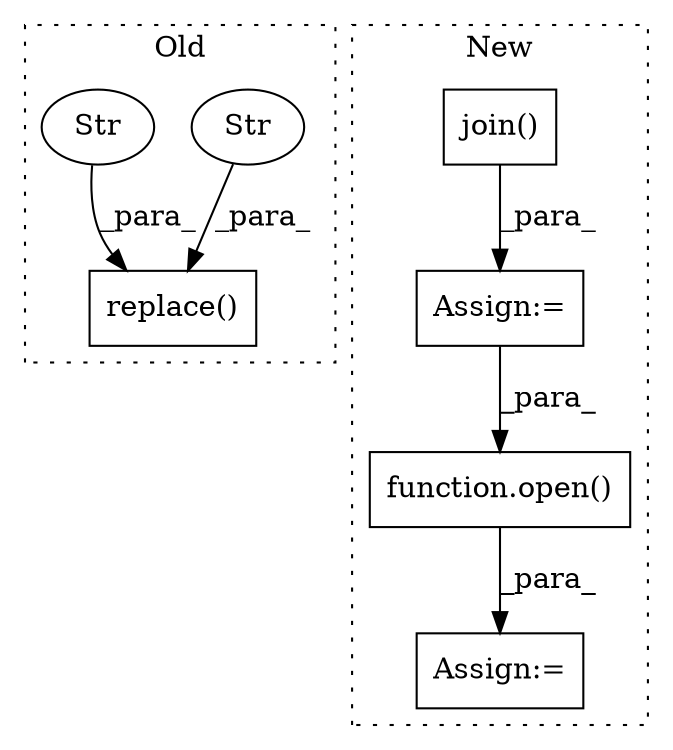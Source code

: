 digraph G {
subgraph cluster0 {
1 [label="replace()" a="75" s="537,595" l="44,1" shape="box"];
3 [label="Str" a="66" s="581" l="6" shape="ellipse"];
4 [label="Str" a="66" s="589" l="6" shape="ellipse"];
label = "Old";
style="dotted";
}
subgraph cluster1 {
2 [label="function.open()" a="75" s="720,737" l="5,1" shape="box"];
5 [label="Assign:=" a="68" s="693" l="3" shape="box"];
6 [label="join()" a="75" s="614,675" l="13,1" shape="box"];
7 [label="Assign:=" a="68" s="611" l="3" shape="box"];
label = "New";
style="dotted";
}
2 -> 5 [label="_para_"];
3 -> 1 [label="_para_"];
4 -> 1 [label="_para_"];
6 -> 7 [label="_para_"];
7 -> 2 [label="_para_"];
}